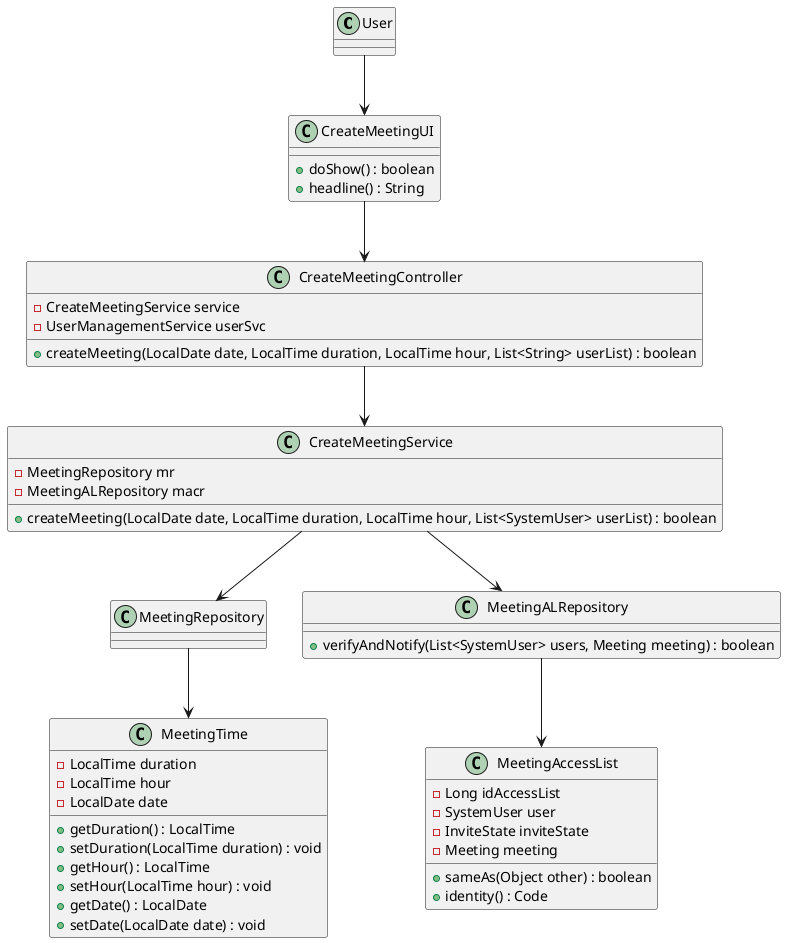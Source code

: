 @startuml
class User {
}

class MeetingRepository {
}

class MeetingALRepository {
    +verifyAndNotify(List<SystemUser> users, Meeting meeting) : boolean
}

class CreateMeetingUI {
    +doShow() : boolean
    +headline() : String
}

class CreateMeetingController {
    -CreateMeetingService service
    -UserManagementService userSvc
    +createMeeting(LocalDate date, LocalTime duration, LocalTime hour, List<String> userList) : boolean
}

class CreateMeetingService {
    -MeetingRepository mr
    -MeetingALRepository macr
    +createMeeting(LocalDate date, LocalTime duration, LocalTime hour, List<SystemUser> userList) : boolean
}

class MeetingAccessList {
    - Long idAccessList
    - SystemUser user
    - InviteState inviteState
    - Meeting meeting
    + sameAs(Object other) : boolean
    + identity() : Code
}

class MeetingTime {
    - LocalTime duration
    - LocalTime hour
    - LocalDate date
    + getDuration() : LocalTime
    + setDuration(LocalTime duration) : void
    + getHour() : LocalTime
    + setHour(LocalTime hour) : void
    + getDate() : LocalDate
    + setDate(LocalDate date) : void
}

User --> CreateMeetingUI
CreateMeetingUI --> CreateMeetingController
CreateMeetingController --> CreateMeetingService
CreateMeetingService --> MeetingRepository
MeetingRepository --> MeetingTime
CreateMeetingService --> MeetingALRepository
MeetingALRepository --> MeetingAccessList
@enduml
